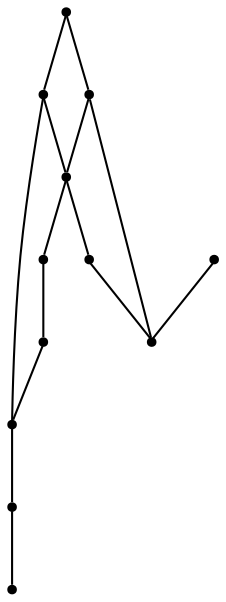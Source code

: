 graph {
  node [shape=point,comment="{\"directed\":false,\"doi\":\"10.1007/978-3-031-49272-3_20\",\"figure\":\"3\"}"]

  v0 [pos="708.2540915726003,793.1783814368316"]
  v1 [pos="881.5529257843637,966.4746625403723"]
  v2 [pos="941.625015263304,1026.546413218923"]
  v3 [pos="1137.6561841976218,1222.5747663421525"]
  v4 [pos="1198.3325385128408,979.8724507717297"]
  v5 [pos="1245.0066914567726,793.1783814368318"]
  v6 [pos="577.7212343588468,636.5386278563392"]
  v7 [pos="902.7302693405336,1026.5460316930926"]
  v8 [pos="1121.0285760306324,1289.0850197572165"]
  v9 [pos="1186.6640320710667,1026.546413218923"]
  v10 [pos="1011.6361969878885,1026.5460316930926"]
  v11 [pos="1104.9843598018124,1026.5460316930926"]

  v1 -- v0 [id="-2",pos="881.5529257843637,966.4746625403723 708.2540915726003,793.1783814368316 708.2540915726003,793.1783814368316 708.2540915726003,793.1783814368316"]
  v2 -- v1 [id="-3",pos="941.625015263304,1026.546413218923 881.5529257843637,966.4746625403723 881.5529257843637,966.4746625403723 881.5529257843637,966.4746625403723"]
  v3 -- v2 [id="-4",pos="1137.6561841976218,1222.5747663421525 941.625015263304,1026.546413218923 941.625015263304,1026.546413218923 941.625015263304,1026.546413218923"]
  v7 -- v2 [id="-7",pos="902.7302693405336,1026.5460316930926 941.625015263304,1026.546413218923 941.625015263304,1026.546413218923 941.625015263304,1026.546413218923"]
  v2 -- v10 [id="-8",pos="941.625015263304,1026.546413218923 1011.6361969878885,1026.5460316930926 1011.6361969878885,1026.5460316930926 1011.6361969878885,1026.5460316930926"]
  v10 -- v11 [id="-9",pos="1011.6361969878885,1026.5460316930926 1104.9843598018124,1026.5460316930926 1104.9843598018124,1026.5460316930926 1104.9843598018124,1026.5460316930926"]
  v11 -- v9 [id="-10",pos="1104.9843598018124,1026.5460316930926 1186.6640320710667,1026.546413218923 1186.6640320710667,1026.546413218923 1186.6640320710667,1026.546413218923"]
  v6 -- v0 [id="-12",pos="577.7212343588468,636.5386278563392 708.2540915726003,793.1783814368316 708.2540915726003,793.1783814368316 708.2540915726003,793.1783814368316"]
  v4 -- v5 [id="-15",pos="1198.3325385128408,979.8724507717297 1245.0066914567726,793.1783814368318 1245.0066914567726,793.1783814368318 1245.0066914567726,793.1783814368318"]
  v8 -- v3 [id="-19",pos="1121.0285760306324,1289.0850197572165 1137.6561841976218,1222.5747663421525 1137.6561841976218,1222.5747663421525 1137.6561841976218,1222.5747663421525"]
  v3 -- v9 [id="-20",pos="1137.6561841976218,1222.5747663421525 1186.6640320710667,1026.546413218923 1186.6640320710667,1026.546413218923 1186.6640320710667,1026.546413218923"]
  v9 -- v4 [id="-21",pos="1186.6640320710667,1026.546413218923 1198.3325385128408,979.8724507717297 1198.3325385128408,979.8724507717297 1198.3325385128408,979.8724507717297"]
  v8 -- v7 [id="-24",pos="1121.0285760306324,1289.0850197572165 902.7302693405336,1026.5460316930926 902.7302693405336,1026.5460316930926 902.7302693405336,1026.5460316930926"]
  v7 -- v0 [id="-25",pos="902.7302693405336,1026.5460316930926 708.2540915726003,793.1783814368316 708.2540915726003,793.1783814368316 708.2540915726003,793.1783814368316"]
}